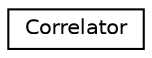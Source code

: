 digraph "Graphical Class Hierarchy"
{
  edge [fontname="Helvetica",fontsize="10",labelfontname="Helvetica",labelfontsize="10"];
  node [fontname="Helvetica",fontsize="10",shape=record];
  rankdir="LR";
  Node1 [label="Correlator",height=0.2,width=0.4,color="black", fillcolor="white", style="filled",URL="$df/d86/class_correlator.html",tooltip="correlate decays with previous implants "];
}
